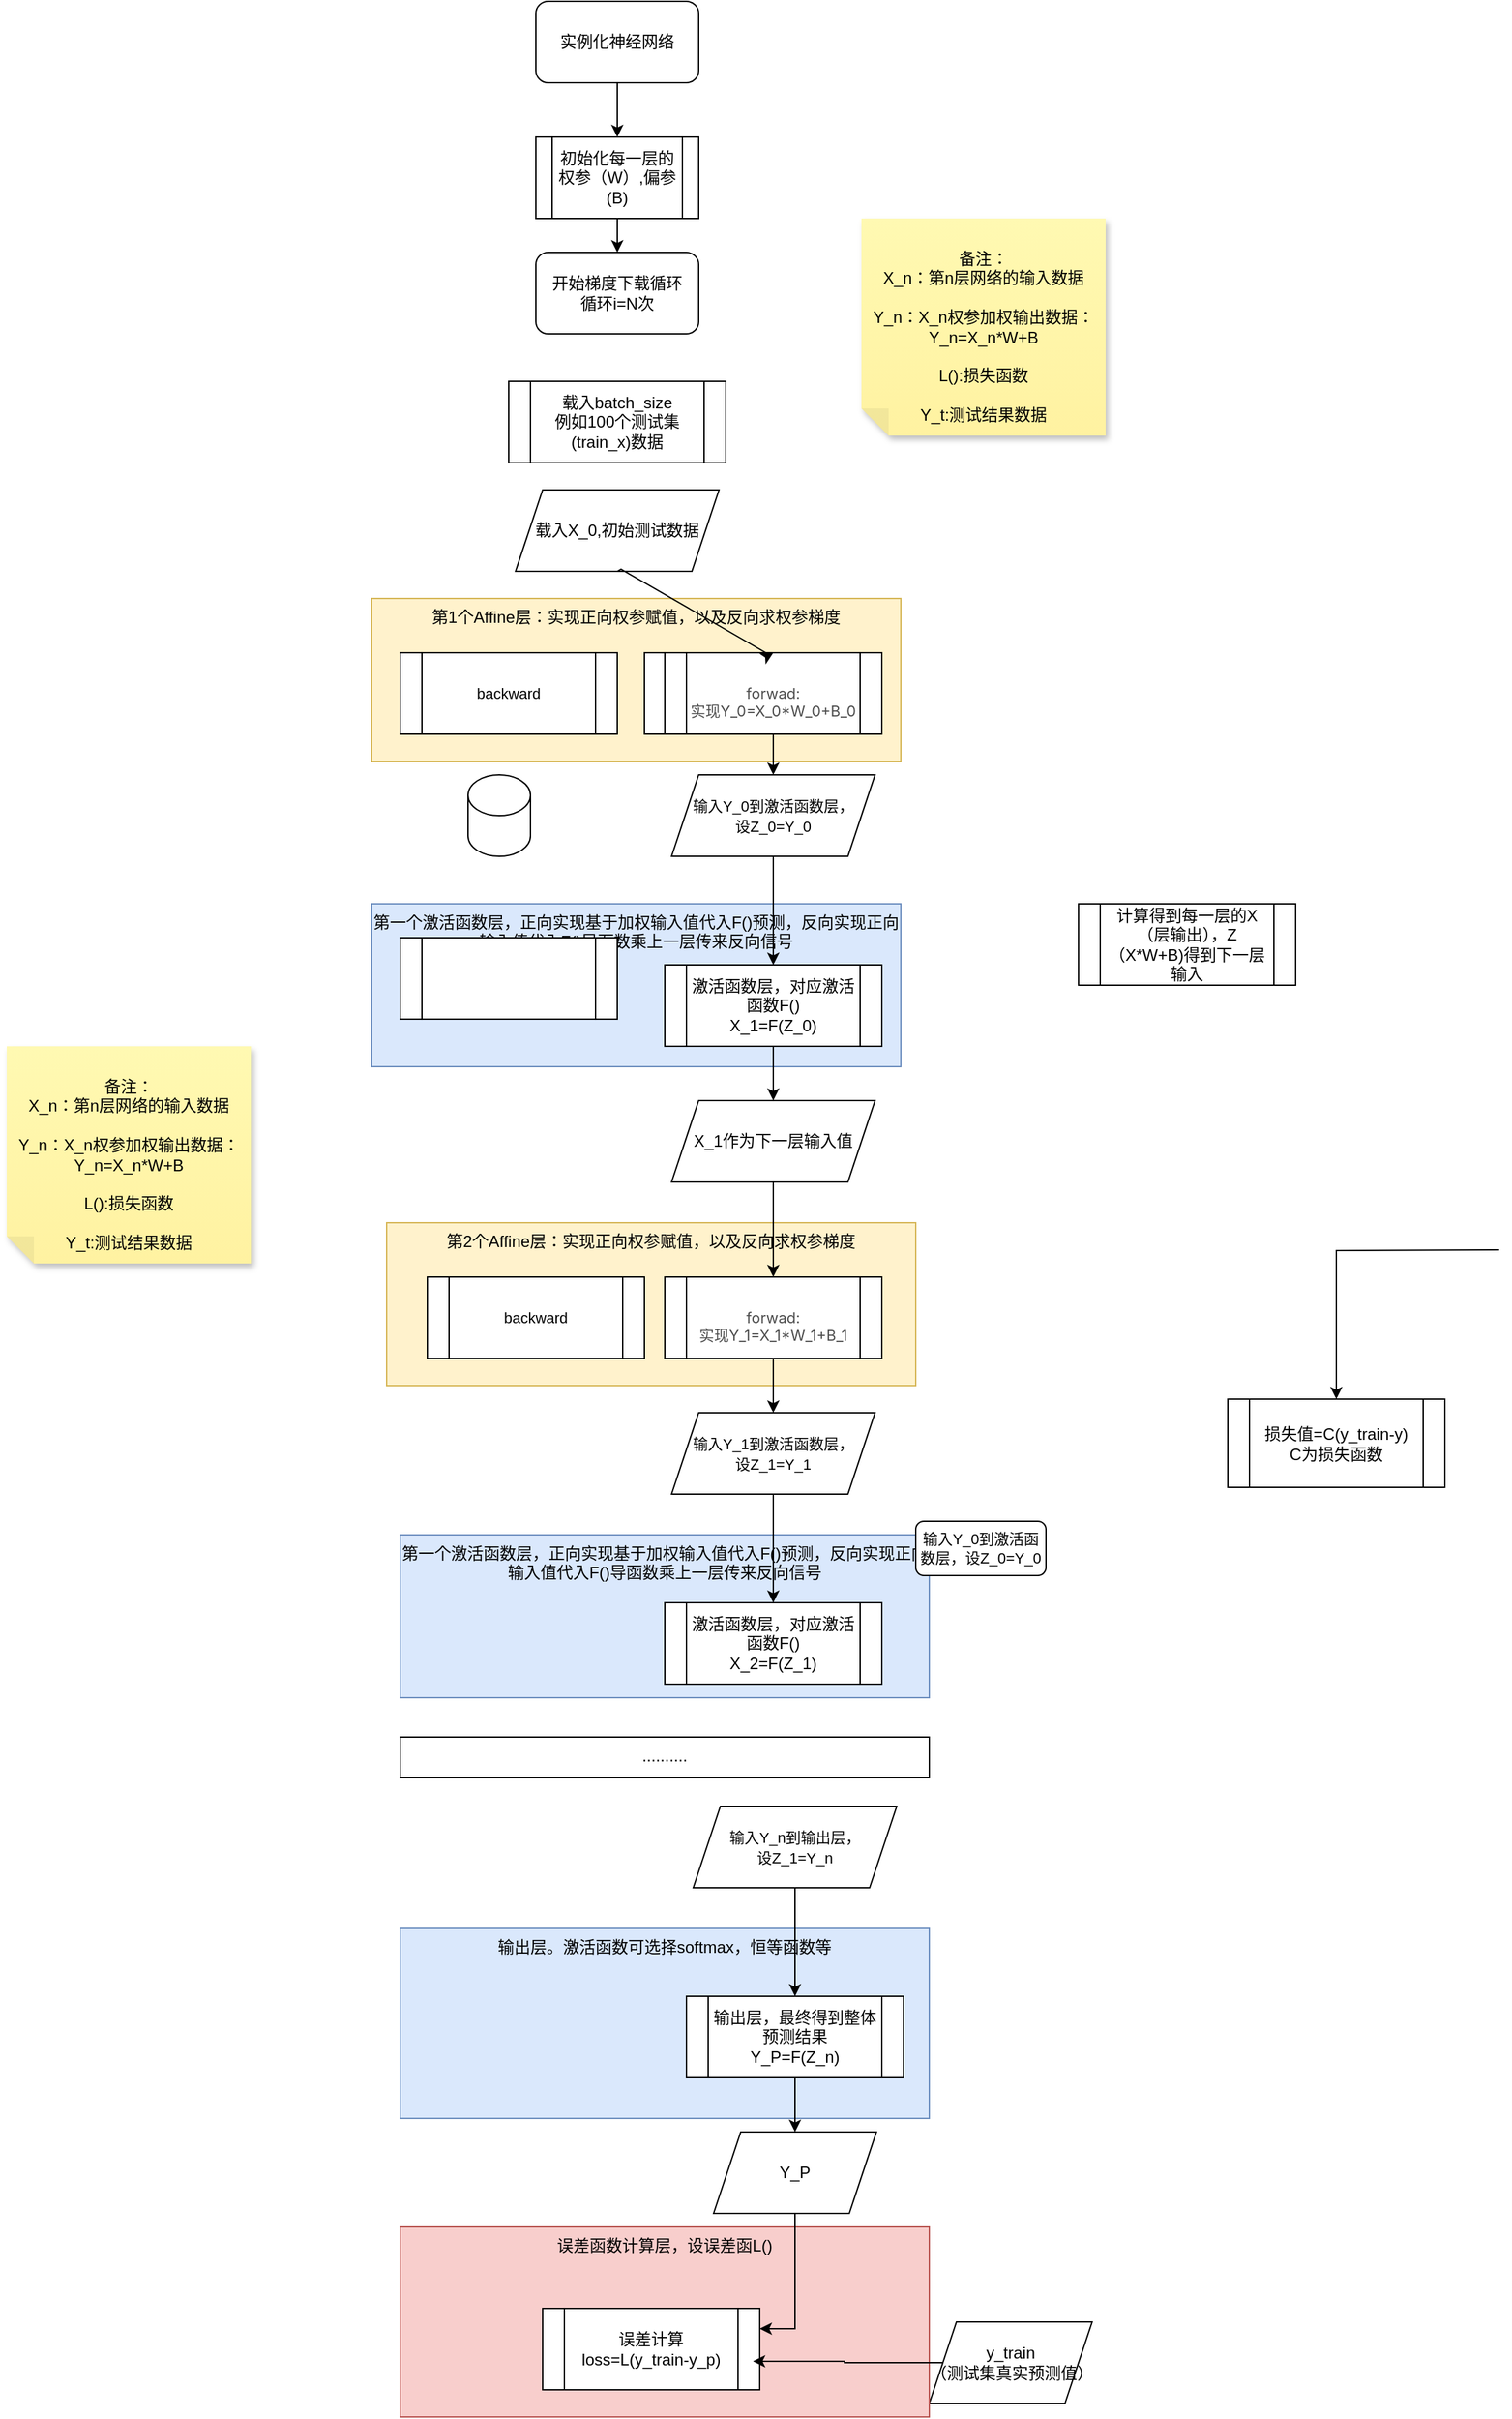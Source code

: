<mxfile version="20.7.4" type="device"><diagram id="C5RBs43oDa-KdzZeNtuy" name="Page-1"><mxGraphModel dx="2885" dy="1989" grid="1" gridSize="10" guides="1" tooltips="1" connect="1" arrows="1" fold="1" page="1" pageScale="1" pageWidth="827" pageHeight="1169" math="0" shadow="0"><root><mxCell id="WIyWlLk6GJQsqaUBKTNV-0"/><mxCell id="WIyWlLk6GJQsqaUBKTNV-1" parent="WIyWlLk6GJQsqaUBKTNV-0"/><mxCell id="RyURgr3Y3XsO1ozv0hEs-61" value="第一个激活函数层，正向实现基于加权输入值代入F()预测，反向实现正向输入值代入F()导函数乘上一层传来反向信号" style="whiteSpace=wrap;html=1;verticalAlign=top;movable=1;resizable=1;rotatable=1;deletable=1;editable=1;connectable=1;fillColor=#dae8fc;strokeColor=#6c8ebf;" vertex="1" parent="WIyWlLk6GJQsqaUBKTNV-1"><mxGeometry x="219" y="555" width="390" height="120" as="geometry"/></mxCell><mxCell id="RyURgr3Y3XsO1ozv0hEs-0" value="开始梯度下载循环&lt;br&gt;循环i=N次" style="rounded=1;whiteSpace=wrap;html=1;" vertex="1" parent="WIyWlLk6GJQsqaUBKTNV-1"><mxGeometry x="340" y="75" width="120" height="60" as="geometry"/></mxCell><mxCell id="RyURgr3Y3XsO1ozv0hEs-2" value="载入batch_size&lt;br&gt;例如100个测试集(train_x)数据" style="shape=process;whiteSpace=wrap;html=1;backgroundOutline=1;" vertex="1" parent="WIyWlLk6GJQsqaUBKTNV-1"><mxGeometry x="320" y="170" width="160" height="60" as="geometry"/></mxCell><mxCell id="RyURgr3Y3XsO1ozv0hEs-43" value="" style="edgeStyle=orthogonalEdgeStyle;rounded=0;orthogonalLoop=1;jettySize=auto;html=1;fontSize=11;" edge="1" parent="WIyWlLk6GJQsqaUBKTNV-1" source="RyURgr3Y3XsO1ozv0hEs-6" target="RyURgr3Y3XsO1ozv0hEs-0"><mxGeometry relative="1" as="geometry"/></mxCell><mxCell id="RyURgr3Y3XsO1ozv0hEs-6" value="初始化每一层的权参（W）,偏参(B)" style="shape=process;whiteSpace=wrap;html=1;backgroundOutline=1;" vertex="1" parent="WIyWlLk6GJQsqaUBKTNV-1"><mxGeometry x="340" y="-10" width="120" height="60" as="geometry"/></mxCell><mxCell id="RyURgr3Y3XsO1ozv0hEs-9" style="edgeStyle=orthogonalEdgeStyle;rounded=0;orthogonalLoop=1;jettySize=auto;html=1;exitX=0.5;exitY=1;exitDx=0;exitDy=0;" edge="1" parent="WIyWlLk6GJQsqaUBKTNV-1" source="RyURgr3Y3XsO1ozv0hEs-7" target="RyURgr3Y3XsO1ozv0hEs-6"><mxGeometry relative="1" as="geometry"/></mxCell><mxCell id="RyURgr3Y3XsO1ozv0hEs-7" value="实例化神经网络" style="rounded=1;whiteSpace=wrap;html=1;" vertex="1" parent="WIyWlLk6GJQsqaUBKTNV-1"><mxGeometry x="340" y="-110" width="120" height="60" as="geometry"/></mxCell><mxCell id="RyURgr3Y3XsO1ozv0hEs-18" style="edgeStyle=orthogonalEdgeStyle;rounded=0;orthogonalLoop=1;jettySize=auto;html=1;" edge="1" parent="WIyWlLk6GJQsqaUBKTNV-1" target="RyURgr3Y3XsO1ozv0hEs-17"><mxGeometry relative="1" as="geometry"><mxPoint x="1050" y="810" as="sourcePoint"/></mxGeometry></mxCell><mxCell id="RyURgr3Y3XsO1ozv0hEs-17" value="损失值=C(y_train-y)&lt;br&gt;C为损失函数" style="shape=process;whiteSpace=wrap;html=1;backgroundOutline=1;" vertex="1" parent="WIyWlLk6GJQsqaUBKTNV-1"><mxGeometry x="850" y="920" width="160" height="65" as="geometry"/></mxCell><mxCell id="RyURgr3Y3XsO1ozv0hEs-23" value="计算得到每一层的X（层输出），Z（X*W+B)得到下一层输入" style="shape=process;whiteSpace=wrap;html=1;backgroundOutline=1;" vertex="1" parent="WIyWlLk6GJQsqaUBKTNV-1"><mxGeometry x="740" y="555" width="160" height="60" as="geometry"/></mxCell><mxCell id="RyURgr3Y3XsO1ozv0hEs-85" style="edgeStyle=orthogonalEdgeStyle;rounded=0;orthogonalLoop=1;jettySize=auto;html=1;entryX=0.5;entryY=0;entryDx=0;entryDy=0;fontSize=11;" edge="1" parent="WIyWlLk6GJQsqaUBKTNV-1" source="RyURgr3Y3XsO1ozv0hEs-30" target="RyURgr3Y3XsO1ozv0hEs-44"><mxGeometry relative="1" as="geometry"/></mxCell><mxCell id="RyURgr3Y3XsO1ozv0hEs-30" value="激活函数层，对应激活函数F()&lt;br&gt;X_1=F(Z_0)" style="shape=process;whiteSpace=wrap;html=1;backgroundOutline=1;" vertex="1" parent="WIyWlLk6GJQsqaUBKTNV-1"><mxGeometry x="435" y="600" width="160" height="60" as="geometry"/></mxCell><mxCell id="RyURgr3Y3XsO1ozv0hEs-31" value="载入X_0,初始测试数据" style="shape=parallelogram;perimeter=parallelogramPerimeter;whiteSpace=wrap;html=1;fixedSize=1;" vertex="1" parent="WIyWlLk6GJQsqaUBKTNV-1"><mxGeometry x="325" y="250" width="150" height="60" as="geometry"/></mxCell><mxCell id="RyURgr3Y3XsO1ozv0hEs-32" value="&lt;br&gt;备注：&lt;br&gt;X_n：第n层网络的输入数据&lt;br&gt;&lt;br&gt;Y_n：X_n权参加权输出数据：Y_n=X_n*W+B&lt;br&gt;&lt;br&gt;L():损失函数&lt;br&gt;&lt;br&gt;Y_t:测试结果数据" style="shape=note;whiteSpace=wrap;html=1;backgroundOutline=1;fontColor=#000000;darkOpacity=0.05;fillColor=#FFF9B2;strokeColor=none;fillStyle=solid;direction=west;gradientDirection=north;gradientColor=#FFF2A1;shadow=1;size=20;pointerEvents=1;" vertex="1" parent="WIyWlLk6GJQsqaUBKTNV-1"><mxGeometry x="580" y="50" width="180" height="160" as="geometry"/></mxCell><mxCell id="RyURgr3Y3XsO1ozv0hEs-34" value="第1个Affine层：实现正向权参赋值，以及反向求权参梯度" style="whiteSpace=wrap;html=1;verticalAlign=top;movable=1;resizable=1;rotatable=1;deletable=1;editable=1;connectable=1;fillColor=#fff2cc;strokeColor=#d6b656;" vertex="1" parent="WIyWlLk6GJQsqaUBKTNV-1"><mxGeometry x="219" y="330" width="390" height="120" as="geometry"/></mxCell><mxCell id="RyURgr3Y3XsO1ozv0hEs-35" value="&lt;br style=&quot;border-color: var(--border-color); color: rgb(77, 77, 77); font-family: -apple-system, &amp;quot;SF UI Text&amp;quot;, Arial, &amp;quot;PingFang SC&amp;quot;, &amp;quot;Hiragino Sans GB&amp;quot;, &amp;quot;Microsoft YaHei&amp;quot;, &amp;quot;WenQuanYi Micro Hei&amp;quot;, sans-serif; font-size: 11px; font-variant-ligatures: no-common-ligatures; text-align: start;&quot;&gt;&lt;span style=&quot;color: rgb(77, 77, 77); font-family: -apple-system, &amp;quot;SF UI Text&amp;quot;, Arial, &amp;quot;PingFang SC&amp;quot;, &amp;quot;Hiragino Sans GB&amp;quot;, &amp;quot;Microsoft YaHei&amp;quot;, &amp;quot;WenQuanYi Micro Hei&amp;quot;, sans-serif; font-size: 11px; font-variant-ligatures: no-common-ligatures; text-align: start; background-color: rgb(255, 255, 255);&quot;&gt;forwad:&lt;/span&gt;&lt;br style=&quot;border-color: var(--border-color); color: rgb(77, 77, 77); font-family: -apple-system, &amp;quot;SF UI Text&amp;quot;, Arial, &amp;quot;PingFang SC&amp;quot;, &amp;quot;Hiragino Sans GB&amp;quot;, &amp;quot;Microsoft YaHei&amp;quot;, &amp;quot;WenQuanYi Micro Hei&amp;quot;, sans-serif; font-size: 11px; font-variant-ligatures: no-common-ligatures; text-align: start;&quot;&gt;&lt;span style=&quot;color: rgb(77, 77, 77); font-family: -apple-system, &amp;quot;SF UI Text&amp;quot;, Arial, &amp;quot;PingFang SC&amp;quot;, &amp;quot;Hiragino Sans GB&amp;quot;, &amp;quot;Microsoft YaHei&amp;quot;, &amp;quot;WenQuanYi Micro Hei&amp;quot;, sans-serif; font-size: 11px; font-variant-ligatures: no-common-ligatures; text-align: start; background-color: rgb(255, 255, 255);&quot;&gt;实现Y_0=X_0*W_0+B_0&lt;/span&gt;" style="shape=process;whiteSpace=wrap;html=1;backgroundOutline=1;fontSize=11;movable=0;resizable=0;rotatable=0;deletable=0;editable=0;connectable=0;" vertex="1" parent="WIyWlLk6GJQsqaUBKTNV-1"><mxGeometry x="420" y="370" width="160" height="60" as="geometry"/></mxCell><mxCell id="RyURgr3Y3XsO1ozv0hEs-37" value="" style="shape=cylinder3;whiteSpace=wrap;html=1;boundedLbl=1;backgroundOutline=1;size=15;fontSize=11;" vertex="1" parent="WIyWlLk6GJQsqaUBKTNV-1"><mxGeometry x="290" y="460" width="46" height="60" as="geometry"/></mxCell><mxCell id="RyURgr3Y3XsO1ozv0hEs-41" value="backward&lt;br&gt;" style="shape=process;whiteSpace=wrap;html=1;backgroundOutline=1;fontSize=11;movable=0;resizable=0;rotatable=0;deletable=0;editable=0;connectable=0;" vertex="1" parent="WIyWlLk6GJQsqaUBKTNV-1"><mxGeometry x="240" y="370" width="160" height="60" as="geometry"/></mxCell><mxCell id="RyURgr3Y3XsO1ozv0hEs-44" value="X_1作为下一层输入值" style="shape=parallelogram;perimeter=parallelogramPerimeter;whiteSpace=wrap;html=1;fixedSize=1;" vertex="1" parent="WIyWlLk6GJQsqaUBKTNV-1"><mxGeometry x="440" y="700" width="150" height="60" as="geometry"/></mxCell><mxCell id="RyURgr3Y3XsO1ozv0hEs-86" style="edgeStyle=orthogonalEdgeStyle;rounded=0;orthogonalLoop=1;jettySize=auto;html=1;entryX=0.5;entryY=0;entryDx=0;entryDy=0;fontSize=11;" edge="1" parent="WIyWlLk6GJQsqaUBKTNV-1" source="RyURgr3Y3XsO1ozv0hEs-49" target="RyURgr3Y3XsO1ozv0hEs-72"><mxGeometry relative="1" as="geometry"/></mxCell><mxCell id="RyURgr3Y3XsO1ozv0hEs-49" value="&lt;br style=&quot;border-color: var(--border-color); color: rgb(77, 77, 77); font-family: -apple-system, &amp;quot;SF UI Text&amp;quot;, Arial, &amp;quot;PingFang SC&amp;quot;, &amp;quot;Hiragino Sans GB&amp;quot;, &amp;quot;Microsoft YaHei&amp;quot;, &amp;quot;WenQuanYi Micro Hei&amp;quot;, sans-serif; font-size: 11px; font-variant-ligatures: no-common-ligatures; text-align: start;&quot;&gt;&lt;span style=&quot;color: rgb(77, 77, 77); font-family: -apple-system, &amp;quot;SF UI Text&amp;quot;, Arial, &amp;quot;PingFang SC&amp;quot;, &amp;quot;Hiragino Sans GB&amp;quot;, &amp;quot;Microsoft YaHei&amp;quot;, &amp;quot;WenQuanYi Micro Hei&amp;quot;, sans-serif; font-size: 11px; font-variant-ligatures: no-common-ligatures; text-align: start; background-color: rgb(255, 255, 255);&quot;&gt;forwad:&lt;/span&gt;&lt;br style=&quot;border-color: var(--border-color); color: rgb(77, 77, 77); font-family: -apple-system, &amp;quot;SF UI Text&amp;quot;, Arial, &amp;quot;PingFang SC&amp;quot;, &amp;quot;Hiragino Sans GB&amp;quot;, &amp;quot;Microsoft YaHei&amp;quot;, &amp;quot;WenQuanYi Micro Hei&amp;quot;, sans-serif; font-size: 11px; font-variant-ligatures: no-common-ligatures; text-align: start;&quot;&gt;&lt;span style=&quot;color: rgb(77, 77, 77); font-family: -apple-system, &amp;quot;SF UI Text&amp;quot;, Arial, &amp;quot;PingFang SC&amp;quot;, &amp;quot;Hiragino Sans GB&amp;quot;, &amp;quot;Microsoft YaHei&amp;quot;, &amp;quot;WenQuanYi Micro Hei&amp;quot;, sans-serif; font-size: 11px; font-variant-ligatures: no-common-ligatures; text-align: start; background-color: rgb(255, 255, 255);&quot;&gt;实现Y_0=X_0*W_0+B_0&lt;/span&gt;" style="shape=process;whiteSpace=wrap;html=1;backgroundOutline=1;fontSize=11;movable=1;resizable=1;rotatable=1;deletable=1;editable=1;connectable=1;" vertex="1" parent="WIyWlLk6GJQsqaUBKTNV-1"><mxGeometry x="435" y="370" width="160" height="60" as="geometry"/></mxCell><mxCell id="RyURgr3Y3XsO1ozv0hEs-50" value="backward&lt;br&gt;" style="shape=process;whiteSpace=wrap;html=1;backgroundOutline=1;fontSize=11;movable=1;resizable=1;rotatable=1;deletable=1;editable=1;connectable=1;" vertex="1" parent="WIyWlLk6GJQsqaUBKTNV-1"><mxGeometry x="240" y="370" width="160" height="60" as="geometry"/></mxCell><mxCell id="RyURgr3Y3XsO1ozv0hEs-53" value="第2个Affine层：实现正向权参赋值，以及反向求权参梯度" style="whiteSpace=wrap;html=1;verticalAlign=top;movable=1;resizable=1;rotatable=1;deletable=1;editable=1;connectable=1;fillColor=#fff2cc;strokeColor=#d6b656;" vertex="1" parent="WIyWlLk6GJQsqaUBKTNV-1"><mxGeometry x="230" y="790" width="390" height="120" as="geometry"/></mxCell><mxCell id="RyURgr3Y3XsO1ozv0hEs-88" style="edgeStyle=orthogonalEdgeStyle;rounded=0;orthogonalLoop=1;jettySize=auto;html=1;fontSize=11;" edge="1" parent="WIyWlLk6GJQsqaUBKTNV-1" source="RyURgr3Y3XsO1ozv0hEs-54" target="RyURgr3Y3XsO1ozv0hEs-75"><mxGeometry relative="1" as="geometry"/></mxCell><mxCell id="RyURgr3Y3XsO1ozv0hEs-54" value="&lt;br style=&quot;border-color: var(--border-color); color: rgb(77, 77, 77); font-family: -apple-system, &amp;quot;SF UI Text&amp;quot;, Arial, &amp;quot;PingFang SC&amp;quot;, &amp;quot;Hiragino Sans GB&amp;quot;, &amp;quot;Microsoft YaHei&amp;quot;, &amp;quot;WenQuanYi Micro Hei&amp;quot;, sans-serif; font-size: 11px; font-variant-ligatures: no-common-ligatures; text-align: start;&quot;&gt;&lt;span style=&quot;color: rgb(77, 77, 77); font-family: -apple-system, &amp;quot;SF UI Text&amp;quot;, Arial, &amp;quot;PingFang SC&amp;quot;, &amp;quot;Hiragino Sans GB&amp;quot;, &amp;quot;Microsoft YaHei&amp;quot;, &amp;quot;WenQuanYi Micro Hei&amp;quot;, sans-serif; font-size: 11px; font-variant-ligatures: no-common-ligatures; text-align: start; background-color: rgb(255, 255, 255);&quot;&gt;forwad:&lt;/span&gt;&lt;br style=&quot;border-color: var(--border-color); color: rgb(77, 77, 77); font-family: -apple-system, &amp;quot;SF UI Text&amp;quot;, Arial, &amp;quot;PingFang SC&amp;quot;, &amp;quot;Hiragino Sans GB&amp;quot;, &amp;quot;Microsoft YaHei&amp;quot;, &amp;quot;WenQuanYi Micro Hei&amp;quot;, sans-serif; font-size: 11px; font-variant-ligatures: no-common-ligatures; text-align: start;&quot;&gt;&lt;span style=&quot;color: rgb(77, 77, 77); font-family: -apple-system, &amp;quot;SF UI Text&amp;quot;, Arial, &amp;quot;PingFang SC&amp;quot;, &amp;quot;Hiragino Sans GB&amp;quot;, &amp;quot;Microsoft YaHei&amp;quot;, &amp;quot;WenQuanYi Micro Hei&amp;quot;, sans-serif; font-size: 11px; font-variant-ligatures: no-common-ligatures; text-align: start; background-color: rgb(255, 255, 255);&quot;&gt;实现Y_1=X_1*W_1+B_1&lt;/span&gt;" style="shape=process;whiteSpace=wrap;html=1;backgroundOutline=1;fontSize=11;movable=1;resizable=1;rotatable=1;deletable=1;editable=1;connectable=1;" vertex="1" parent="WIyWlLk6GJQsqaUBKTNV-1"><mxGeometry x="435" y="830" width="160" height="60" as="geometry"/></mxCell><mxCell id="RyURgr3Y3XsO1ozv0hEs-55" value="backward&lt;br&gt;" style="shape=process;whiteSpace=wrap;html=1;backgroundOutline=1;fontSize=11;movable=1;resizable=1;rotatable=1;deletable=1;editable=1;connectable=1;" vertex="1" parent="WIyWlLk6GJQsqaUBKTNV-1"><mxGeometry x="260" y="830" width="160" height="60" as="geometry"/></mxCell><mxCell id="RyURgr3Y3XsO1ozv0hEs-58" value="" style="endArrow=classic;html=1;rounded=0;fontSize=11;exitX=0.5;exitY=1;exitDx=0;exitDy=0;entryX=0.5;entryY=0;entryDx=0;entryDy=0;edgeStyle=isometricEdgeStyle;" edge="1" parent="WIyWlLk6GJQsqaUBKTNV-1" source="RyURgr3Y3XsO1ozv0hEs-31" target="RyURgr3Y3XsO1ozv0hEs-49"><mxGeometry width="50" height="50" relative="1" as="geometry"><mxPoint x="-120" y="390" as="sourcePoint"/><mxPoint x="-70" y="340" as="targetPoint"/></mxGeometry></mxCell><mxCell id="RyURgr3Y3XsO1ozv0hEs-56" style="edgeStyle=orthogonalEdgeStyle;rounded=0;orthogonalLoop=1;jettySize=auto;html=1;fontSize=11;" edge="1" parent="WIyWlLk6GJQsqaUBKTNV-1" source="RyURgr3Y3XsO1ozv0hEs-44" target="RyURgr3Y3XsO1ozv0hEs-54"><mxGeometry relative="1" as="geometry"/></mxCell><mxCell id="RyURgr3Y3XsO1ozv0hEs-62" value="&amp;nbsp;" style="shape=process;whiteSpace=wrap;html=1;backgroundOutline=1;" vertex="1" parent="WIyWlLk6GJQsqaUBKTNV-1"><mxGeometry x="240" y="580" width="160" height="60" as="geometry"/></mxCell><mxCell id="RyURgr3Y3XsO1ozv0hEs-63" value=".........." style="whiteSpace=wrap;html=1;verticalAlign=top;movable=1;resizable=1;rotatable=1;deletable=1;editable=1;connectable=1;" vertex="1" parent="WIyWlLk6GJQsqaUBKTNV-1"><mxGeometry x="240" y="1169" width="390" height="30" as="geometry"/></mxCell><mxCell id="RyURgr3Y3XsO1ozv0hEs-64" value="激活函数层，对应激活函数F()&lt;br&gt;X_2=F(Z_1)" style="shape=process;whiteSpace=wrap;html=1;backgroundOutline=1;" vertex="1" parent="WIyWlLk6GJQsqaUBKTNV-1"><mxGeometry x="451" y="1050" width="160" height="60" as="geometry"/></mxCell><mxCell id="RyURgr3Y3XsO1ozv0hEs-65" value="&amp;nbsp;" style="shape=process;whiteSpace=wrap;html=1;backgroundOutline=1;" vertex="1" parent="WIyWlLk6GJQsqaUBKTNV-1"><mxGeometry x="251" y="1050" width="160" height="60" as="geometry"/></mxCell><mxCell id="RyURgr3Y3XsO1ozv0hEs-67" value="第一个激活函数层，正向实现基于加权输入值代入F()预测，反向实现正向输入值代入F()导函数乘上一层传来反向信号" style="whiteSpace=wrap;html=1;verticalAlign=top;movable=1;resizable=1;rotatable=1;deletable=1;editable=1;connectable=1;fillColor=#dae8fc;strokeColor=#6c8ebf;" vertex="1" parent="WIyWlLk6GJQsqaUBKTNV-1"><mxGeometry x="240" y="1020" width="390" height="120" as="geometry"/></mxCell><mxCell id="RyURgr3Y3XsO1ozv0hEs-68" value="激活函数层，对应激活函数F()&lt;br&gt;X_2=F(Z_1)" style="shape=process;whiteSpace=wrap;html=1;backgroundOutline=1;" vertex="1" parent="WIyWlLk6GJQsqaUBKTNV-1"><mxGeometry x="435" y="1070" width="160" height="60" as="geometry"/></mxCell><mxCell id="RyURgr3Y3XsO1ozv0hEs-69" value="输出层。激活函数可选择softmax，恒等函数等" style="whiteSpace=wrap;html=1;verticalAlign=top;movable=1;resizable=1;rotatable=1;deletable=1;editable=1;connectable=1;fillColor=#dae8fc;strokeColor=#6c8ebf;" vertex="1" parent="WIyWlLk6GJQsqaUBKTNV-1"><mxGeometry x="240" y="1310" width="390" height="140" as="geometry"/></mxCell><mxCell id="RyURgr3Y3XsO1ozv0hEs-70" value="输入Y_0到激活函数层，设Z_0=Y_0" style="rounded=1;whiteSpace=wrap;html=1;fontSize=11;" vertex="1" parent="WIyWlLk6GJQsqaUBKTNV-1"><mxGeometry x="620" y="1010" width="96" height="40" as="geometry"/></mxCell><mxCell id="RyURgr3Y3XsO1ozv0hEs-93" style="edgeStyle=orthogonalEdgeStyle;rounded=0;orthogonalLoop=1;jettySize=auto;html=1;entryX=0.5;entryY=0;entryDx=0;entryDy=0;fontSize=11;" edge="1" parent="WIyWlLk6GJQsqaUBKTNV-1" source="RyURgr3Y3XsO1ozv0hEs-71" target="RyURgr3Y3XsO1ozv0hEs-76"><mxGeometry relative="1" as="geometry"/></mxCell><mxCell id="RyURgr3Y3XsO1ozv0hEs-71" value="&lt;span style=&quot;font-size: 11px;&quot;&gt;输入Y_n到输出层，&lt;br&gt;设Z_1=Y_n&lt;/span&gt;" style="shape=parallelogram;perimeter=parallelogramPerimeter;whiteSpace=wrap;html=1;fixedSize=1;" vertex="1" parent="WIyWlLk6GJQsqaUBKTNV-1"><mxGeometry x="456" y="1220" width="150" height="60" as="geometry"/></mxCell><mxCell id="RyURgr3Y3XsO1ozv0hEs-91" style="edgeStyle=orthogonalEdgeStyle;rounded=0;orthogonalLoop=1;jettySize=auto;html=1;entryX=0.5;entryY=0;entryDx=0;entryDy=0;fontSize=11;" edge="1" parent="WIyWlLk6GJQsqaUBKTNV-1" source="RyURgr3Y3XsO1ozv0hEs-75" target="RyURgr3Y3XsO1ozv0hEs-68"><mxGeometry relative="1" as="geometry"/></mxCell><mxCell id="RyURgr3Y3XsO1ozv0hEs-75" value="&lt;span style=&quot;font-size: 11px;&quot;&gt;输入Y_1到激活函数层，&lt;br&gt;设Z_1=Y_1&lt;/span&gt;" style="shape=parallelogram;perimeter=parallelogramPerimeter;whiteSpace=wrap;html=1;fixedSize=1;" vertex="1" parent="WIyWlLk6GJQsqaUBKTNV-1"><mxGeometry x="440" y="930" width="150" height="60" as="geometry"/></mxCell><mxCell id="RyURgr3Y3XsO1ozv0hEs-83" value="" style="edgeStyle=orthogonalEdgeStyle;rounded=0;orthogonalLoop=1;jettySize=auto;html=1;fontSize=11;" edge="1" parent="WIyWlLk6GJQsqaUBKTNV-1" source="RyURgr3Y3XsO1ozv0hEs-76" target="RyURgr3Y3XsO1ozv0hEs-81"><mxGeometry relative="1" as="geometry"/></mxCell><mxCell id="RyURgr3Y3XsO1ozv0hEs-76" value="输出层，最终得到整体预测结果&lt;br&gt;Y_P=F(Z_n)" style="shape=process;whiteSpace=wrap;html=1;backgroundOutline=1;" vertex="1" parent="WIyWlLk6GJQsqaUBKTNV-1"><mxGeometry x="451" y="1360" width="160" height="60" as="geometry"/></mxCell><mxCell id="RyURgr3Y3XsO1ozv0hEs-77" value="y_train&lt;br&gt;（测试集真实预测值）" style="shape=parallelogram;perimeter=parallelogramPerimeter;whiteSpace=wrap;html=1;fixedSize=1;" vertex="1" parent="WIyWlLk6GJQsqaUBKTNV-1"><mxGeometry x="630" y="1600" width="120" height="60" as="geometry"/></mxCell><mxCell id="RyURgr3Y3XsO1ozv0hEs-78" value="误差函数计算层，设误差函L()" style="whiteSpace=wrap;html=1;verticalAlign=top;movable=1;resizable=1;rotatable=1;deletable=1;editable=1;connectable=1;fillColor=#f8cecc;strokeColor=#b85450;" vertex="1" parent="WIyWlLk6GJQsqaUBKTNV-1"><mxGeometry x="240" y="1530" width="390" height="140" as="geometry"/></mxCell><mxCell id="RyURgr3Y3XsO1ozv0hEs-79" value="误差计算&lt;br&gt;loss=L(y_train-y_p)" style="shape=process;whiteSpace=wrap;html=1;backgroundOutline=1;" vertex="1" parent="WIyWlLk6GJQsqaUBKTNV-1"><mxGeometry x="345" y="1590" width="160" height="60" as="geometry"/></mxCell><mxCell id="RyURgr3Y3XsO1ozv0hEs-80" style="edgeStyle=orthogonalEdgeStyle;rounded=0;orthogonalLoop=1;jettySize=auto;html=1;entryX=0.969;entryY=0.65;entryDx=0;entryDy=0;entryPerimeter=0;fontSize=11;" edge="1" parent="WIyWlLk6GJQsqaUBKTNV-1" source="RyURgr3Y3XsO1ozv0hEs-77" target="RyURgr3Y3XsO1ozv0hEs-79"><mxGeometry relative="1" as="geometry"/></mxCell><mxCell id="RyURgr3Y3XsO1ozv0hEs-84" style="edgeStyle=orthogonalEdgeStyle;rounded=0;orthogonalLoop=1;jettySize=auto;html=1;entryX=1;entryY=0.25;entryDx=0;entryDy=0;fontSize=11;" edge="1" parent="WIyWlLk6GJQsqaUBKTNV-1" source="RyURgr3Y3XsO1ozv0hEs-81" target="RyURgr3Y3XsO1ozv0hEs-79"><mxGeometry relative="1" as="geometry"/></mxCell><mxCell id="RyURgr3Y3XsO1ozv0hEs-81" value="Y_P" style="shape=parallelogram;perimeter=parallelogramPerimeter;whiteSpace=wrap;html=1;fixedSize=1;" vertex="1" parent="WIyWlLk6GJQsqaUBKTNV-1"><mxGeometry x="471" y="1460" width="120" height="60" as="geometry"/></mxCell><mxCell id="RyURgr3Y3XsO1ozv0hEs-87" style="edgeStyle=orthogonalEdgeStyle;rounded=0;orthogonalLoop=1;jettySize=auto;html=1;fontSize=11;" edge="1" parent="WIyWlLk6GJQsqaUBKTNV-1" source="RyURgr3Y3XsO1ozv0hEs-72" target="RyURgr3Y3XsO1ozv0hEs-30"><mxGeometry relative="1" as="geometry"/></mxCell><mxCell id="RyURgr3Y3XsO1ozv0hEs-72" value="&lt;span style=&quot;font-size: 11px;&quot;&gt;输入Y_0到激活函数层，&lt;br&gt;设Z_0=Y_0&lt;/span&gt;" style="shape=parallelogram;perimeter=parallelogramPerimeter;whiteSpace=wrap;html=1;fixedSize=1;" vertex="1" parent="WIyWlLk6GJQsqaUBKTNV-1"><mxGeometry x="440" y="460" width="150" height="60" as="geometry"/></mxCell><mxCell id="RyURgr3Y3XsO1ozv0hEs-90" value="&lt;br&gt;备注：&lt;br&gt;X_n：第n层网络的输入数据&lt;br&gt;&lt;br&gt;Y_n：X_n权参加权输出数据：Y_n=X_n*W+B&lt;br&gt;&lt;br&gt;L():损失函数&lt;br&gt;&lt;br&gt;Y_t:测试结果数据" style="shape=note;whiteSpace=wrap;html=1;backgroundOutline=1;fontColor=#000000;darkOpacity=0.05;fillColor=#FFF9B2;strokeColor=none;fillStyle=solid;direction=west;gradientDirection=north;gradientColor=#FFF2A1;shadow=1;size=20;pointerEvents=1;" vertex="1" parent="WIyWlLk6GJQsqaUBKTNV-1"><mxGeometry x="-50" y="660" width="180" height="160" as="geometry"/></mxCell></root></mxGraphModel></diagram></mxfile>